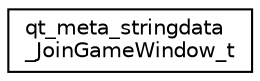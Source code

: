 digraph "Graphical Class Hierarchy"
{
  edge [fontname="Helvetica",fontsize="10",labelfontname="Helvetica",labelfontsize="10"];
  node [fontname="Helvetica",fontsize="10",shape=record];
  rankdir="LR";
  Node0 [label="qt_meta_stringdata\l_JoinGameWindow_t",height=0.2,width=0.4,color="black", fillcolor="white", style="filled",URL="$structqt__meta__stringdata__JoinGameWindow__t.html"];
}
